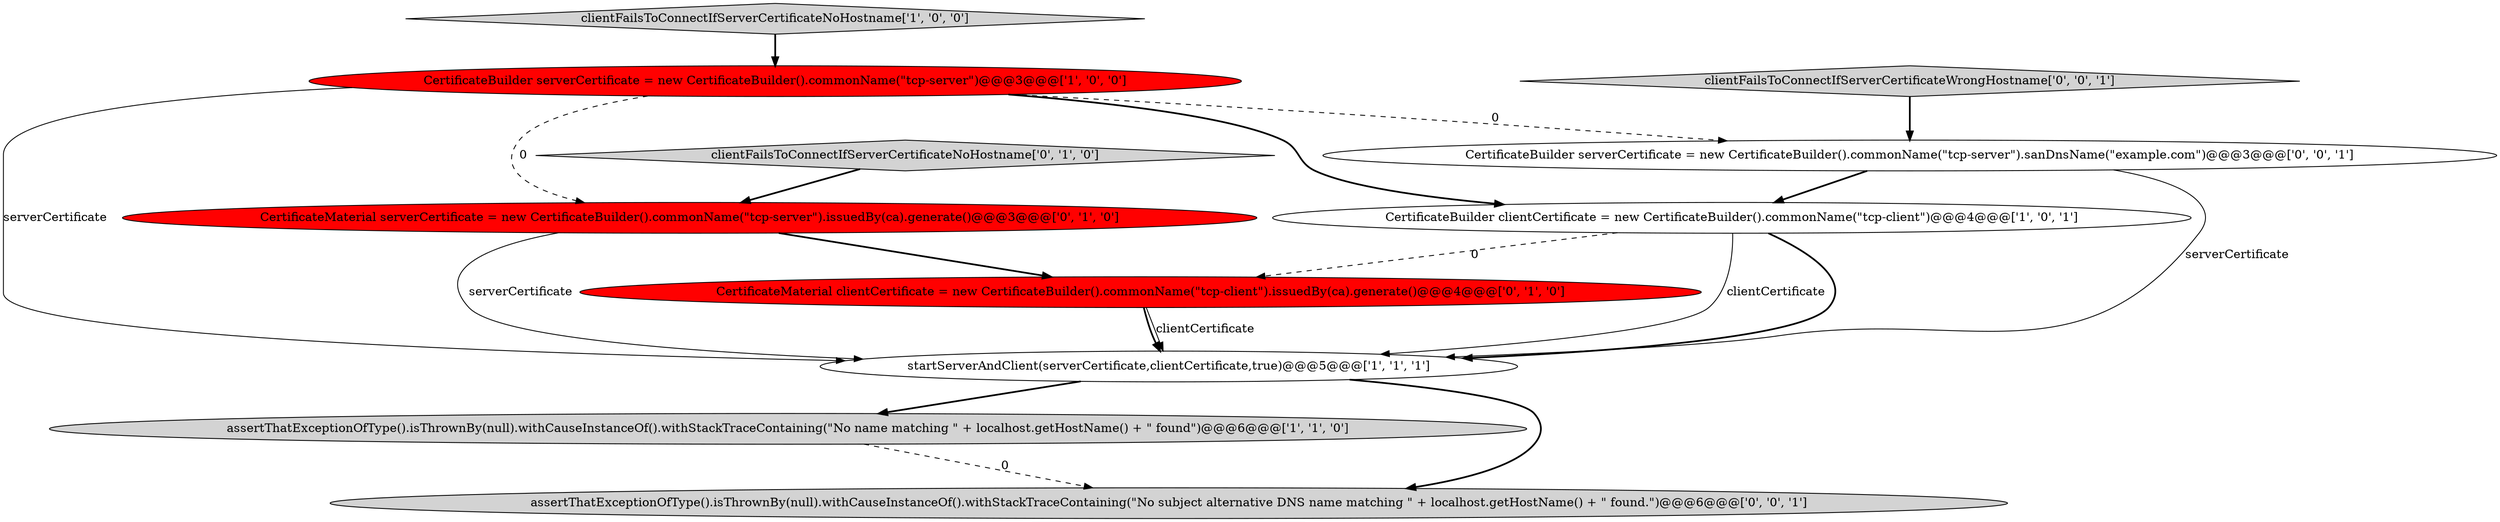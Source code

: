 digraph {
8 [style = filled, label = "assertThatExceptionOfType().isThrownBy(null).withCauseInstanceOf().withStackTraceContaining(\"No subject alternative DNS name matching \" + localhost.getHostName() + \" found.\")@@@6@@@['0', '0', '1']", fillcolor = lightgray, shape = ellipse image = "AAA0AAABBB3BBB"];
7 [style = filled, label = "CertificateMaterial clientCertificate = new CertificateBuilder().commonName(\"tcp-client\").issuedBy(ca).generate()@@@4@@@['0', '1', '0']", fillcolor = red, shape = ellipse image = "AAA1AAABBB2BBB"];
5 [style = filled, label = "clientFailsToConnectIfServerCertificateNoHostname['0', '1', '0']", fillcolor = lightgray, shape = diamond image = "AAA0AAABBB2BBB"];
2 [style = filled, label = "assertThatExceptionOfType().isThrownBy(null).withCauseInstanceOf().withStackTraceContaining(\"No name matching \" + localhost.getHostName() + \" found\")@@@6@@@['1', '1', '0']", fillcolor = lightgray, shape = ellipse image = "AAA0AAABBB1BBB"];
0 [style = filled, label = "CertificateBuilder serverCertificate = new CertificateBuilder().commonName(\"tcp-server\")@@@3@@@['1', '0', '0']", fillcolor = red, shape = ellipse image = "AAA1AAABBB1BBB"];
3 [style = filled, label = "CertificateBuilder clientCertificate = new CertificateBuilder().commonName(\"tcp-client\")@@@4@@@['1', '0', '1']", fillcolor = white, shape = ellipse image = "AAA0AAABBB1BBB"];
1 [style = filled, label = "clientFailsToConnectIfServerCertificateNoHostname['1', '0', '0']", fillcolor = lightgray, shape = diamond image = "AAA0AAABBB1BBB"];
4 [style = filled, label = "startServerAndClient(serverCertificate,clientCertificate,true)@@@5@@@['1', '1', '1']", fillcolor = white, shape = ellipse image = "AAA0AAABBB1BBB"];
6 [style = filled, label = "CertificateMaterial serverCertificate = new CertificateBuilder().commonName(\"tcp-server\").issuedBy(ca).generate()@@@3@@@['0', '1', '0']", fillcolor = red, shape = ellipse image = "AAA1AAABBB2BBB"];
9 [style = filled, label = "CertificateBuilder serverCertificate = new CertificateBuilder().commonName(\"tcp-server\").sanDnsName(\"example.com\")@@@3@@@['0', '0', '1']", fillcolor = white, shape = ellipse image = "AAA0AAABBB3BBB"];
10 [style = filled, label = "clientFailsToConnectIfServerCertificateWrongHostname['0', '0', '1']", fillcolor = lightgray, shape = diamond image = "AAA0AAABBB3BBB"];
0->3 [style = bold, label=""];
9->3 [style = bold, label=""];
4->8 [style = bold, label=""];
3->4 [style = solid, label="clientCertificate"];
10->9 [style = bold, label=""];
6->4 [style = solid, label="serverCertificate"];
0->6 [style = dashed, label="0"];
4->2 [style = bold, label=""];
1->0 [style = bold, label=""];
7->4 [style = bold, label=""];
6->7 [style = bold, label=""];
5->6 [style = bold, label=""];
0->9 [style = dashed, label="0"];
3->7 [style = dashed, label="0"];
3->4 [style = bold, label=""];
2->8 [style = dashed, label="0"];
9->4 [style = solid, label="serverCertificate"];
7->4 [style = solid, label="clientCertificate"];
0->4 [style = solid, label="serverCertificate"];
}
